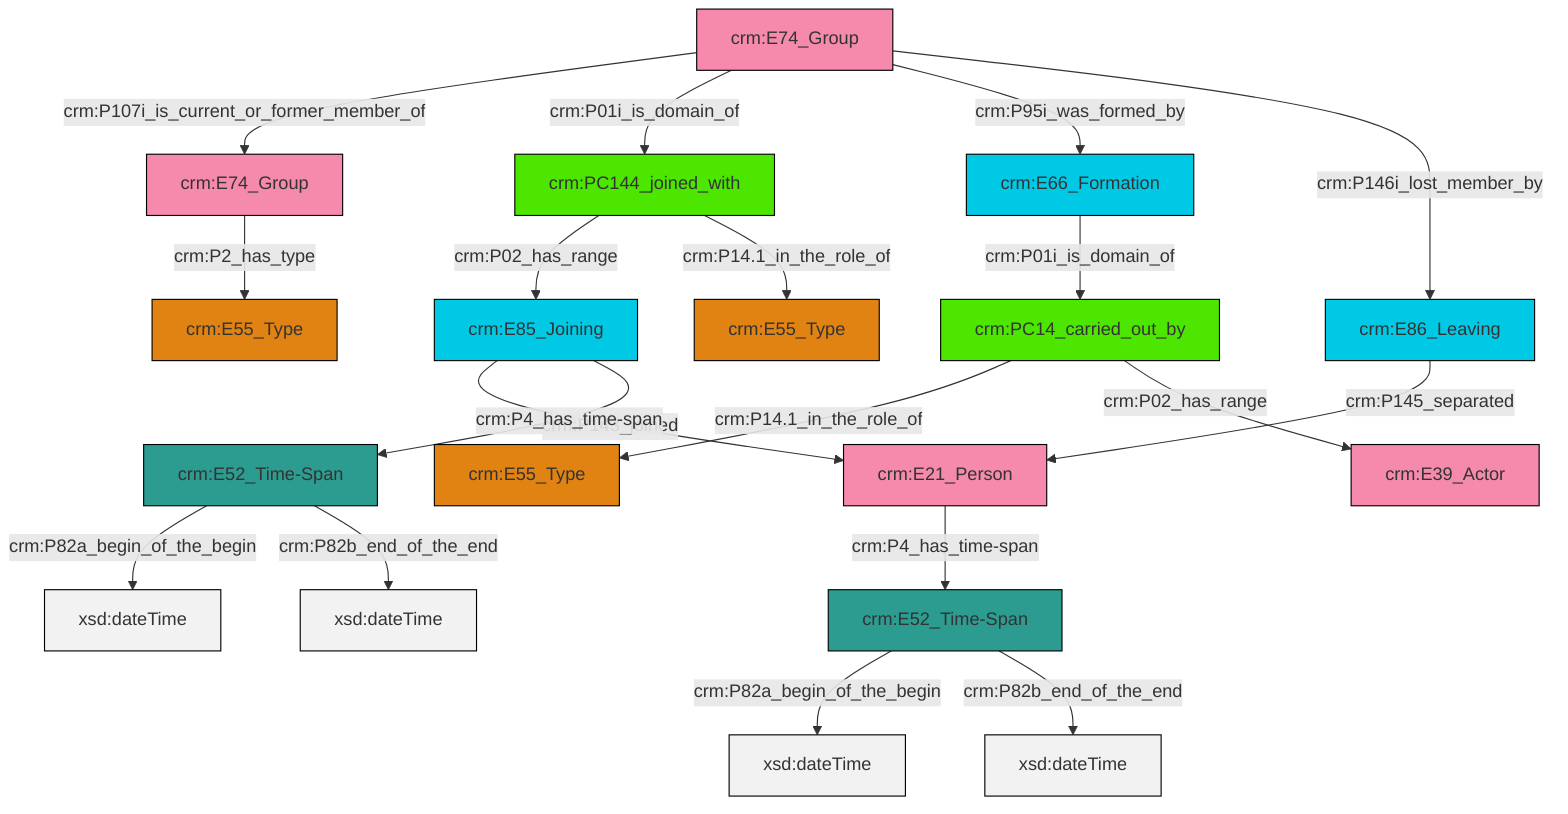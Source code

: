 graph TD
classDef Literal fill:#f2f2f2,stroke:#000000;
classDef CRM_Entity fill:#FFFFFF,stroke:#000000;
classDef Temporal_Entity fill:#00C9E6, stroke:#000000;
classDef Type fill:#E18312, stroke:#000000;
classDef Time-Span fill:#2C9C91, stroke:#000000;
classDef Appellation fill:#FFEB7F, stroke:#000000;
classDef Place fill:#008836, stroke:#000000;
classDef Persistent_Item fill:#B266B2, stroke:#000000;
classDef Conceptual_Object fill:#FFD700, stroke:#000000;
classDef Physical_Thing fill:#D2B48C, stroke:#000000;
classDef Actor fill:#f58aad, stroke:#000000;
classDef PC_Classes fill:#4ce600, stroke:#000000;
classDef Multi fill:#cccccc,stroke:#000000;

4["crm:E52_Time-Span"]:::Time-Span -->|crm:P82a_begin_of_the_begin| 6[xsd:dateTime]:::Literal
2["crm:E52_Time-Span"]:::Time-Span -->|crm:P82a_begin_of_the_begin| 7[xsd:dateTime]:::Literal
8["crm:E21_Person"]:::Actor -->|crm:P4_has_time-span| 2["crm:E52_Time-Span"]:::Time-Span
9["crm:PC144_joined_with"]:::PC_Classes -->|crm:P02_has_range| 10["crm:E85_Joining"]:::Temporal_Entity
10["crm:E85_Joining"]:::Temporal_Entity -->|crm:P143_joined| 8["crm:E21_Person"]:::Actor
15["crm:E74_Group"]:::Actor -->|crm:P107i_is_current_or_former_member_of| 16["crm:E74_Group"]:::Actor
2["crm:E52_Time-Span"]:::Time-Span -->|crm:P82b_end_of_the_end| 19[xsd:dateTime]:::Literal
10["crm:E85_Joining"]:::Temporal_Entity -->|crm:P4_has_time-span| 4["crm:E52_Time-Span"]:::Time-Span
15["crm:E74_Group"]:::Actor -->|crm:P01i_is_domain_of| 9["crm:PC144_joined_with"]:::PC_Classes
15["crm:E74_Group"]:::Actor -->|crm:P95i_was_formed_by| 12["crm:E66_Formation"]:::Temporal_Entity
4["crm:E52_Time-Span"]:::Time-Span -->|crm:P82b_end_of_the_end| 22[xsd:dateTime]:::Literal
15["crm:E74_Group"]:::Actor -->|crm:P146i_lost_member_by| 20["crm:E86_Leaving"]:::Temporal_Entity
16["crm:E74_Group"]:::Actor -->|crm:P2_has_type| 23["crm:E55_Type"]:::Type
24["crm:PC14_carried_out_by"]:::PC_Classes -->|crm:P14.1_in_the_role_of| 0["crm:E55_Type"]:::Type
20["crm:E86_Leaving"]:::Temporal_Entity -->|crm:P145_separated| 8["crm:E21_Person"]:::Actor
12["crm:E66_Formation"]:::Temporal_Entity -->|crm:P01i_is_domain_of| 24["crm:PC14_carried_out_by"]:::PC_Classes
9["crm:PC144_joined_with"]:::PC_Classes -->|crm:P14.1_in_the_role_of| 17["crm:E55_Type"]:::Type
24["crm:PC14_carried_out_by"]:::PC_Classes -->|crm:P02_has_range| 29["crm:E39_Actor"]:::Actor